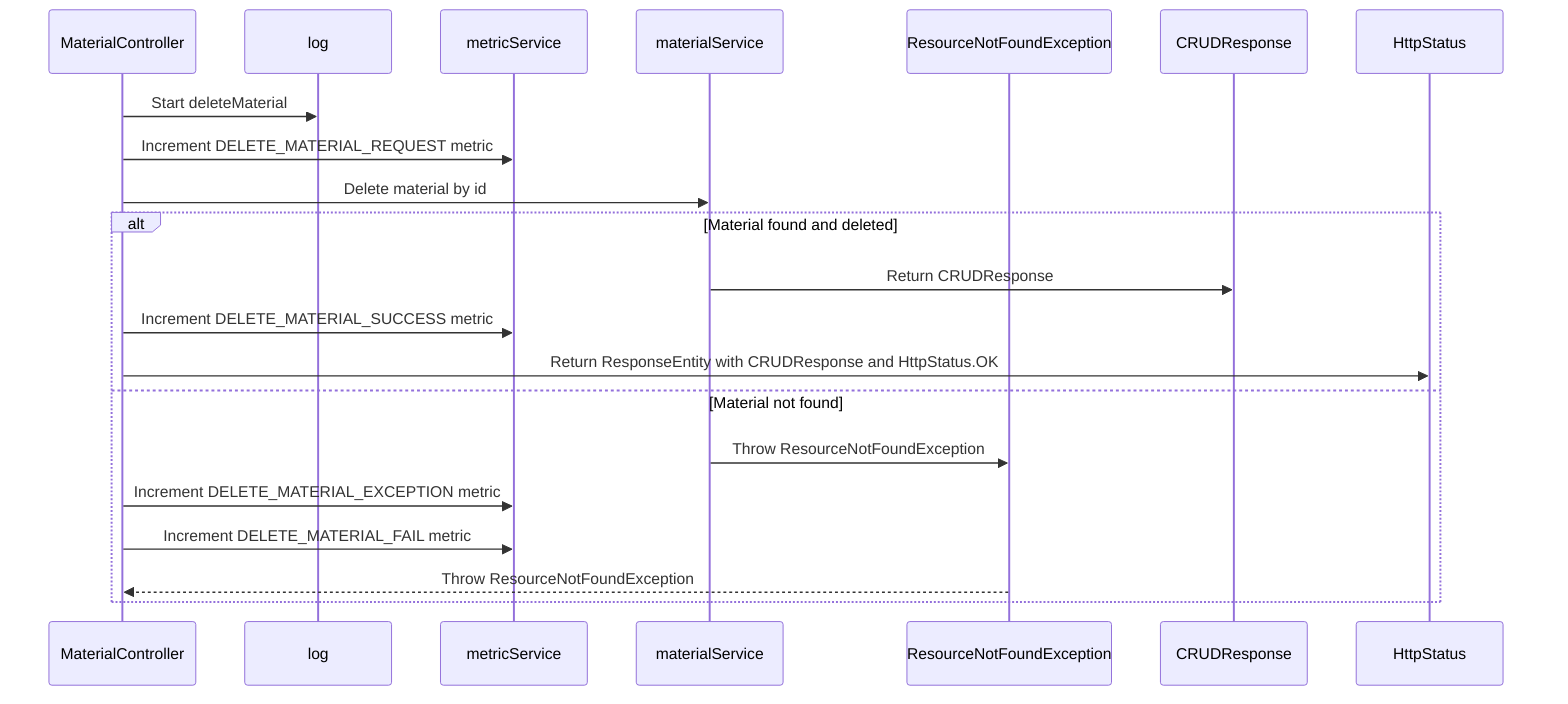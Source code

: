 sequenceDiagram
    participant MaterialController
    participant log
    participant metricService
    participant materialService
    participant ResourceNotFoundException
    participant CRUDResponse
    participant HttpStatus
    
    MaterialController->>log: Start deleteMaterial
    MaterialController->>metricService: Increment DELETE_MATERIAL_REQUEST metric
    MaterialController->>materialService: Delete material by id
    alt Material found and deleted
        materialService->>CRUDResponse: Return CRUDResponse
        MaterialController->>metricService: Increment DELETE_MATERIAL_SUCCESS metric
        MaterialController->>HttpStatus: Return ResponseEntity with CRUDResponse and HttpStatus.OK
    else Material not found
        materialService->>ResourceNotFoundException: Throw ResourceNotFoundException
        MaterialController->>metricService: Increment DELETE_MATERIAL_EXCEPTION metric
        MaterialController->>metricService: Increment DELETE_MATERIAL_FAIL metric
        ResourceNotFoundException-->>MaterialController: Throw ResourceNotFoundException
    end